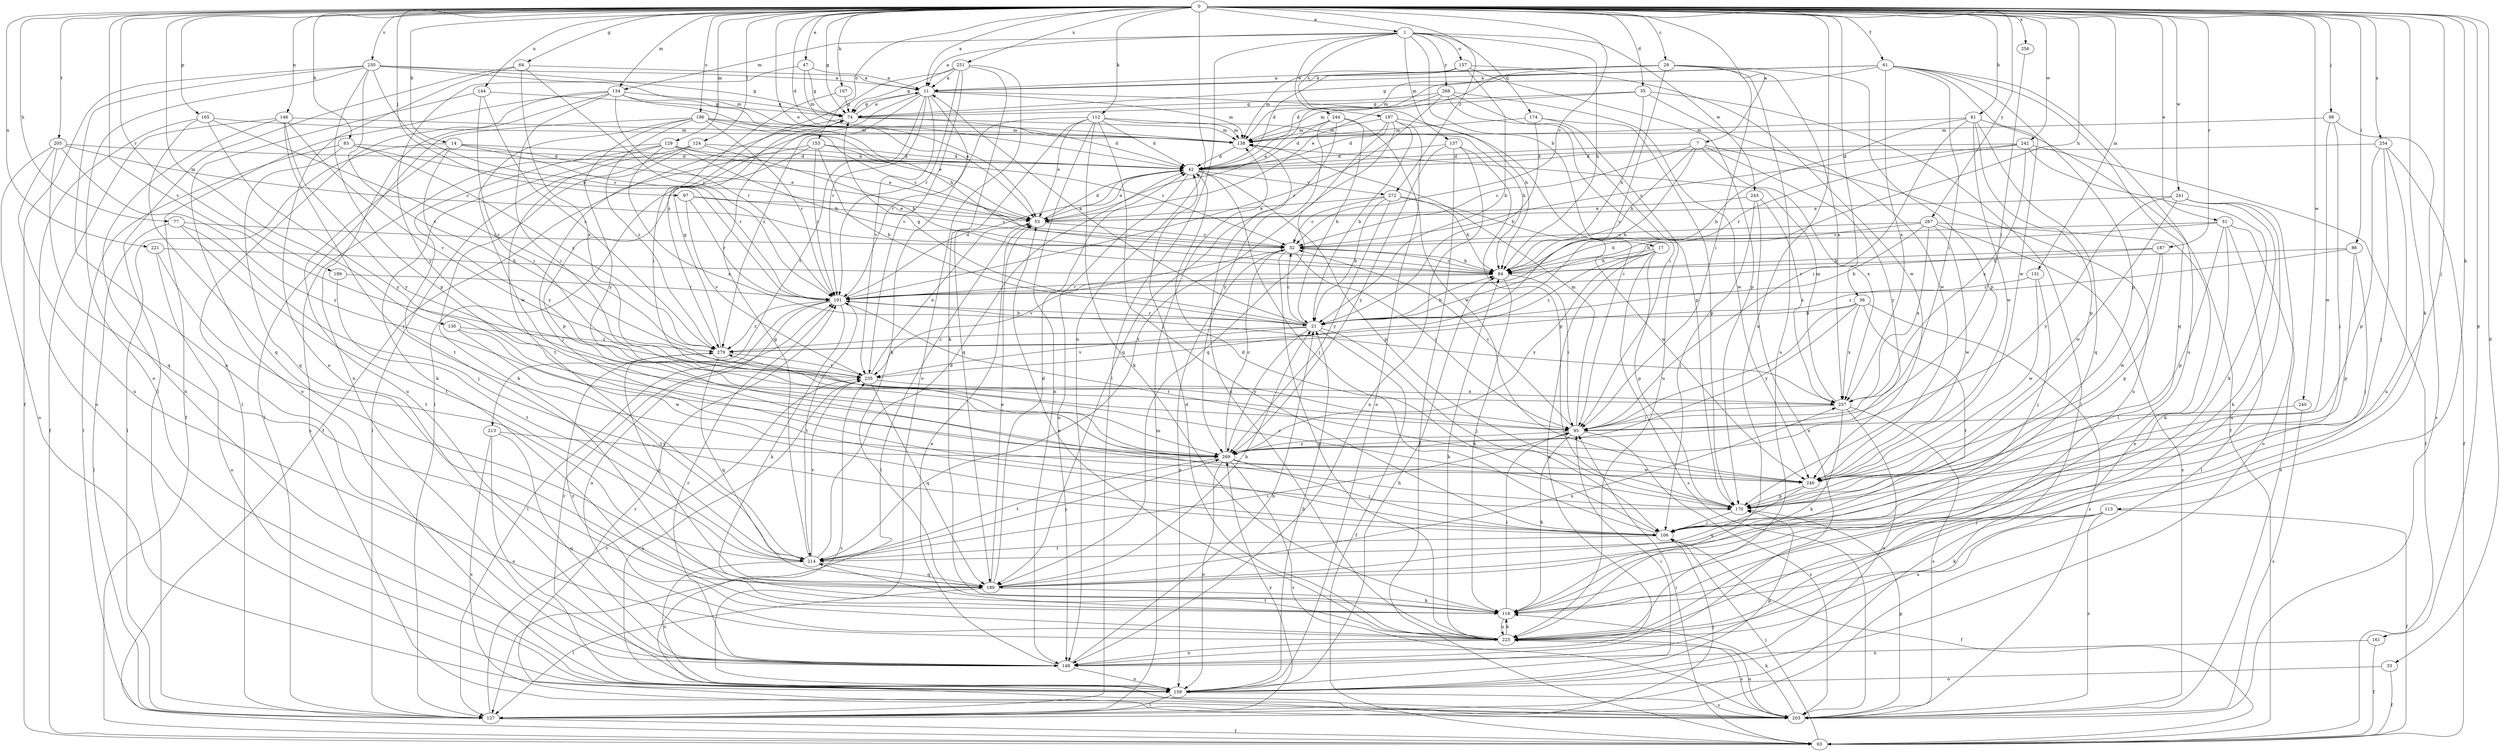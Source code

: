 strict digraph  {
0;
1;
7;
11;
14;
17;
21;
29;
32;
33;
35;
36;
42;
47;
51;
53;
61;
63;
64;
74;
77;
81;
83;
84;
86;
95;
97;
98;
106;
107;
112;
113;
116;
124;
127;
129;
130;
131;
134;
137;
138;
144;
146;
148;
153;
157;
159;
161;
165;
170;
174;
180;
187;
189;
191;
196;
197;
203;
205;
213;
214;
221;
225;
230;
235;
240;
241;
242;
243;
244;
246;
251;
254;
256;
257;
267;
268;
269;
272;
279;
0 -> 1  [label=a];
0 -> 7  [label=a];
0 -> 11  [label=a];
0 -> 14  [label=b];
0 -> 29  [label=c];
0 -> 32  [label=c];
0 -> 33  [label=d];
0 -> 35  [label=d];
0 -> 36  [label=d];
0 -> 42  [label=d];
0 -> 47  [label=e];
0 -> 51  [label=e];
0 -> 53  [label=e];
0 -> 61  [label=f];
0 -> 64  [label=g];
0 -> 74  [label=g];
0 -> 77  [label=h];
0 -> 81  [label=h];
0 -> 83  [label=h];
0 -> 84  [label=h];
0 -> 86  [label=i];
0 -> 97  [label=j];
0 -> 98  [label=j];
0 -> 106  [label=j];
0 -> 107  [label=k];
0 -> 112  [label=k];
0 -> 113  [label=k];
0 -> 116  [label=k];
0 -> 124  [label=l];
0 -> 129  [label=m];
0 -> 130  [label=m];
0 -> 131  [label=m];
0 -> 134  [label=m];
0 -> 144  [label=n];
0 -> 146  [label=n];
0 -> 148  [label=n];
0 -> 153  [label=o];
0 -> 161  [label=p];
0 -> 165  [label=p];
0 -> 187  [label=r];
0 -> 189  [label=r];
0 -> 196  [label=s];
0 -> 205  [label=t];
0 -> 221  [label=u];
0 -> 225  [label=u];
0 -> 230  [label=v];
0 -> 235  [label=v];
0 -> 240  [label=w];
0 -> 241  [label=w];
0 -> 242  [label=w];
0 -> 251  [label=x];
0 -> 254  [label=x];
0 -> 256  [label=x];
0 -> 267  [label=y];
0 -> 272  [label=z];
1 -> 11  [label=a];
1 -> 17  [label=b];
1 -> 84  [label=h];
1 -> 127  [label=l];
1 -> 134  [label=m];
1 -> 137  [label=m];
1 -> 157  [label=o];
1 -> 174  [label=q];
1 -> 197  [label=s];
1 -> 243  [label=w];
1 -> 244  [label=w];
1 -> 268  [label=y];
7 -> 21  [label=b];
7 -> 32  [label=c];
7 -> 42  [label=d];
7 -> 84  [label=h];
7 -> 225  [label=u];
7 -> 257  [label=x];
7 -> 269  [label=y];
11 -> 74  [label=g];
11 -> 84  [label=h];
11 -> 116  [label=k];
11 -> 127  [label=l];
11 -> 138  [label=m];
11 -> 191  [label=r];
11 -> 213  [label=t];
11 -> 235  [label=v];
11 -> 279  [label=z];
14 -> 42  [label=d];
14 -> 53  [label=e];
14 -> 127  [label=l];
14 -> 191  [label=r];
14 -> 225  [label=u];
14 -> 269  [label=y];
17 -> 84  [label=h];
17 -> 148  [label=n];
17 -> 170  [label=p];
17 -> 203  [label=s];
17 -> 269  [label=y];
17 -> 279  [label=z];
21 -> 11  [label=a];
21 -> 32  [label=c];
21 -> 63  [label=f];
21 -> 74  [label=g];
21 -> 84  [label=h];
21 -> 106  [label=j];
21 -> 191  [label=r];
21 -> 235  [label=v];
21 -> 269  [label=y];
21 -> 279  [label=z];
29 -> 11  [label=a];
29 -> 42  [label=d];
29 -> 53  [label=e];
29 -> 95  [label=i];
29 -> 170  [label=p];
29 -> 225  [label=u];
29 -> 235  [label=v];
29 -> 257  [label=x];
32 -> 84  [label=h];
32 -> 95  [label=i];
32 -> 159  [label=o];
32 -> 225  [label=u];
32 -> 235  [label=v];
33 -> 63  [label=f];
33 -> 159  [label=o];
35 -> 74  [label=g];
35 -> 84  [label=h];
35 -> 127  [label=l];
35 -> 138  [label=m];
35 -> 246  [label=w];
36 -> 21  [label=b];
36 -> 95  [label=i];
36 -> 203  [label=s];
36 -> 214  [label=t];
36 -> 257  [label=x];
36 -> 269  [label=y];
42 -> 53  [label=e];
42 -> 106  [label=j];
42 -> 148  [label=n];
42 -> 170  [label=p];
42 -> 272  [label=v];
47 -> 11  [label=a];
47 -> 74  [label=g];
47 -> 138  [label=m];
47 -> 269  [label=y];
51 -> 32  [label=c];
51 -> 84  [label=h];
51 -> 116  [label=k];
51 -> 127  [label=l];
51 -> 170  [label=p];
51 -> 203  [label=s];
53 -> 32  [label=c];
53 -> 42  [label=d];
53 -> 127  [label=l];
61 -> 11  [label=a];
61 -> 42  [label=d];
61 -> 74  [label=g];
61 -> 95  [label=i];
61 -> 138  [label=m];
61 -> 170  [label=p];
61 -> 180  [label=q];
61 -> 225  [label=u];
61 -> 246  [label=w];
61 -> 257  [label=x];
63 -> 95  [label=i];
63 -> 106  [label=j];
64 -> 11  [label=a];
64 -> 127  [label=l];
64 -> 148  [label=n];
64 -> 191  [label=r];
64 -> 257  [label=x];
74 -> 11  [label=a];
74 -> 42  [label=d];
74 -> 63  [label=f];
74 -> 138  [label=m];
77 -> 32  [label=c];
77 -> 106  [label=j];
77 -> 127  [label=l];
77 -> 214  [label=t];
81 -> 21  [label=b];
81 -> 63  [label=f];
81 -> 95  [label=i];
81 -> 138  [label=m];
81 -> 170  [label=p];
81 -> 180  [label=q];
81 -> 246  [label=w];
83 -> 42  [label=d];
83 -> 53  [label=e];
83 -> 127  [label=l];
83 -> 180  [label=q];
83 -> 279  [label=z];
84 -> 32  [label=c];
84 -> 95  [label=i];
84 -> 116  [label=k];
84 -> 191  [label=r];
86 -> 84  [label=h];
86 -> 106  [label=j];
86 -> 170  [label=p];
86 -> 279  [label=z];
95 -> 32  [label=c];
95 -> 116  [label=k];
95 -> 138  [label=m];
95 -> 203  [label=s];
95 -> 269  [label=y];
97 -> 32  [label=c];
97 -> 53  [label=e];
97 -> 191  [label=r];
97 -> 235  [label=v];
98 -> 106  [label=j];
98 -> 138  [label=m];
98 -> 203  [label=s];
98 -> 246  [label=w];
106 -> 42  [label=d];
106 -> 63  [label=f];
106 -> 214  [label=t];
107 -> 74  [label=g];
107 -> 95  [label=i];
112 -> 42  [label=d];
112 -> 53  [label=e];
112 -> 84  [label=h];
112 -> 106  [label=j];
112 -> 116  [label=k];
112 -> 138  [label=m];
112 -> 148  [label=n];
112 -> 180  [label=q];
112 -> 191  [label=r];
113 -> 63  [label=f];
113 -> 106  [label=j];
113 -> 116  [label=k];
113 -> 203  [label=s];
113 -> 225  [label=u];
116 -> 95  [label=i];
116 -> 225  [label=u];
124 -> 42  [label=d];
124 -> 84  [label=h];
124 -> 116  [label=k];
124 -> 127  [label=l];
124 -> 214  [label=t];
127 -> 63  [label=f];
127 -> 106  [label=j];
127 -> 138  [label=m];
127 -> 235  [label=v];
127 -> 269  [label=y];
129 -> 42  [label=d];
129 -> 53  [label=e];
129 -> 84  [label=h];
129 -> 116  [label=k];
129 -> 203  [label=s];
129 -> 214  [label=t];
129 -> 257  [label=x];
130 -> 214  [label=t];
130 -> 246  [label=w];
130 -> 279  [label=z];
131 -> 106  [label=j];
131 -> 191  [label=r];
131 -> 246  [label=w];
134 -> 53  [label=e];
134 -> 63  [label=f];
134 -> 74  [label=g];
134 -> 84  [label=h];
134 -> 95  [label=i];
134 -> 127  [label=l];
134 -> 148  [label=n];
134 -> 191  [label=r];
137 -> 42  [label=d];
137 -> 63  [label=f];
137 -> 148  [label=n];
137 -> 170  [label=p];
137 -> 269  [label=y];
138 -> 42  [label=d];
138 -> 225  [label=u];
144 -> 74  [label=g];
144 -> 95  [label=i];
144 -> 159  [label=o];
144 -> 279  [label=z];
146 -> 63  [label=f];
146 -> 106  [label=j];
146 -> 138  [label=m];
146 -> 148  [label=n];
146 -> 235  [label=v];
146 -> 269  [label=y];
148 -> 21  [label=b];
148 -> 53  [label=e];
148 -> 159  [label=o];
148 -> 191  [label=r];
153 -> 21  [label=b];
153 -> 32  [label=c];
153 -> 42  [label=d];
153 -> 106  [label=j];
153 -> 170  [label=p];
153 -> 191  [label=r];
157 -> 11  [label=a];
157 -> 21  [label=b];
157 -> 138  [label=m];
157 -> 170  [label=p];
157 -> 246  [label=w];
159 -> 21  [label=b];
159 -> 84  [label=h];
159 -> 95  [label=i];
159 -> 127  [label=l];
159 -> 170  [label=p];
159 -> 191  [label=r];
159 -> 203  [label=s];
161 -> 63  [label=f];
161 -> 148  [label=n];
165 -> 138  [label=m];
165 -> 159  [label=o];
165 -> 180  [label=q];
165 -> 269  [label=y];
165 -> 279  [label=z];
170 -> 106  [label=j];
170 -> 279  [label=z];
174 -> 21  [label=b];
174 -> 138  [label=m];
174 -> 170  [label=p];
174 -> 225  [label=u];
180 -> 21  [label=b];
180 -> 42  [label=d];
180 -> 53  [label=e];
180 -> 116  [label=k];
180 -> 127  [label=l];
180 -> 257  [label=x];
180 -> 279  [label=z];
187 -> 84  [label=h];
187 -> 170  [label=p];
187 -> 191  [label=r];
187 -> 246  [label=w];
189 -> 191  [label=r];
189 -> 214  [label=t];
191 -> 21  [label=b];
191 -> 42  [label=d];
191 -> 116  [label=k];
191 -> 127  [label=l];
191 -> 148  [label=n];
191 -> 214  [label=t];
191 -> 279  [label=z];
196 -> 32  [label=c];
196 -> 53  [label=e];
196 -> 127  [label=l];
196 -> 138  [label=m];
196 -> 191  [label=r];
196 -> 246  [label=w];
196 -> 269  [label=y];
196 -> 279  [label=z];
197 -> 21  [label=b];
197 -> 42  [label=d];
197 -> 95  [label=i];
197 -> 138  [label=m];
197 -> 159  [label=o];
197 -> 180  [label=q];
197 -> 214  [label=t];
203 -> 116  [label=k];
203 -> 170  [label=p];
203 -> 191  [label=r];
203 -> 225  [label=u];
203 -> 235  [label=v];
205 -> 32  [label=c];
205 -> 42  [label=d];
205 -> 159  [label=o];
205 -> 180  [label=q];
205 -> 225  [label=u];
205 -> 269  [label=y];
213 -> 148  [label=n];
213 -> 159  [label=o];
213 -> 203  [label=s];
213 -> 269  [label=y];
214 -> 42  [label=d];
214 -> 74  [label=g];
214 -> 95  [label=i];
214 -> 159  [label=o];
214 -> 180  [label=q];
214 -> 235  [label=v];
214 -> 269  [label=y];
221 -> 84  [label=h];
221 -> 159  [label=o];
221 -> 214  [label=t];
225 -> 42  [label=d];
225 -> 53  [label=e];
225 -> 84  [label=h];
225 -> 116  [label=k];
225 -> 148  [label=n];
225 -> 203  [label=s];
225 -> 214  [label=t];
225 -> 279  [label=z];
230 -> 11  [label=a];
230 -> 63  [label=f];
230 -> 74  [label=g];
230 -> 138  [label=m];
230 -> 148  [label=n];
230 -> 159  [label=o];
230 -> 170  [label=p];
230 -> 191  [label=r];
230 -> 235  [label=v];
235 -> 53  [label=e];
235 -> 180  [label=q];
235 -> 203  [label=s];
235 -> 257  [label=x];
240 -> 95  [label=i];
240 -> 203  [label=s];
241 -> 53  [label=e];
241 -> 116  [label=k];
241 -> 159  [label=o];
241 -> 225  [label=u];
241 -> 246  [label=w];
241 -> 269  [label=y];
242 -> 32  [label=c];
242 -> 42  [label=d];
242 -> 63  [label=f];
242 -> 116  [label=k];
242 -> 191  [label=r];
242 -> 257  [label=x];
243 -> 53  [label=e];
243 -> 106  [label=j];
243 -> 148  [label=n];
243 -> 257  [label=x];
244 -> 21  [label=b];
244 -> 42  [label=d];
244 -> 138  [label=m];
244 -> 180  [label=q];
244 -> 246  [label=w];
244 -> 269  [label=y];
246 -> 170  [label=p];
246 -> 180  [label=q];
246 -> 191  [label=r];
251 -> 11  [label=a];
251 -> 74  [label=g];
251 -> 116  [label=k];
251 -> 159  [label=o];
251 -> 191  [label=r];
251 -> 235  [label=v];
251 -> 279  [label=z];
254 -> 42  [label=d];
254 -> 63  [label=f];
254 -> 106  [label=j];
254 -> 170  [label=p];
254 -> 225  [label=u];
256 -> 95  [label=i];
257 -> 95  [label=i];
257 -> 116  [label=k];
257 -> 138  [label=m];
257 -> 159  [label=o];
257 -> 203  [label=s];
267 -> 21  [label=b];
267 -> 32  [label=c];
267 -> 84  [label=h];
267 -> 148  [label=n];
267 -> 203  [label=s];
267 -> 246  [label=w];
267 -> 257  [label=x];
268 -> 53  [label=e];
268 -> 74  [label=g];
268 -> 95  [label=i];
268 -> 170  [label=p];
268 -> 191  [label=r];
268 -> 246  [label=w];
269 -> 32  [label=c];
269 -> 106  [label=j];
269 -> 159  [label=o];
269 -> 203  [label=s];
269 -> 214  [label=t];
269 -> 246  [label=w];
272 -> 21  [label=b];
272 -> 32  [label=c];
272 -> 53  [label=e];
272 -> 84  [label=h];
272 -> 246  [label=w];
272 -> 269  [label=y];
279 -> 74  [label=g];
279 -> 180  [label=q];
279 -> 235  [label=v];
}
